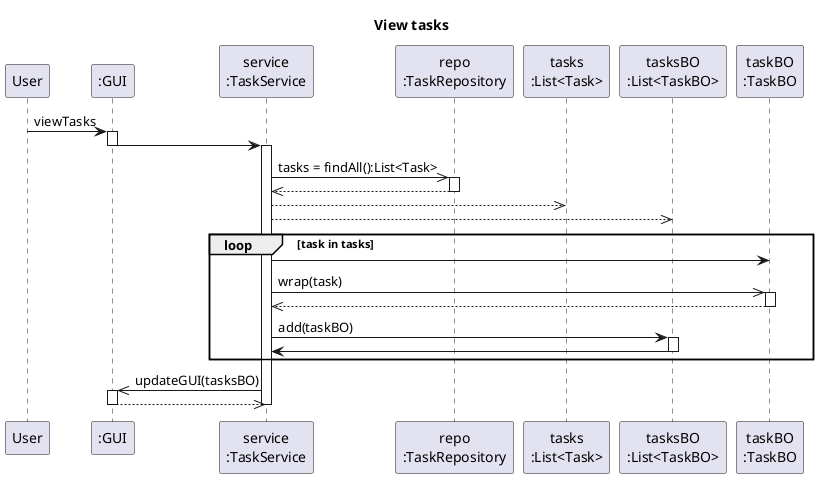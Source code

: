 @startuml

title "View tasks"

participant User

User -> ":GUI" as GUI : viewTasks

activate GUI

GUI -> "service\n:TaskService" as service
deactivate GUI
activate service
service ->> "repo\n:TaskRepository" as repo : tasks = findAll():List<Task>
activate repo

service <<-- repo
deactivate repo

service -->> "tasks\n:List<Task>" as tasks
service -->> "tasksBO\n:List<TaskBO>" as tasksBO
loop task in tasks
service -> "taskBO\n:TaskBO" as taskBO
service ->> taskBO : wrap(task)
activate taskBO
service <<-- taskBO
deactivate taskBO
service -> tasksBO : add(taskBO)
activate tasksBO
tasksBO -> service
deactivate tasksBO
end
service ->> GUI : updateGUI(tasksBO)
activate GUI
GUI -->> service
deactivate GUI
deactivate service

@enduml